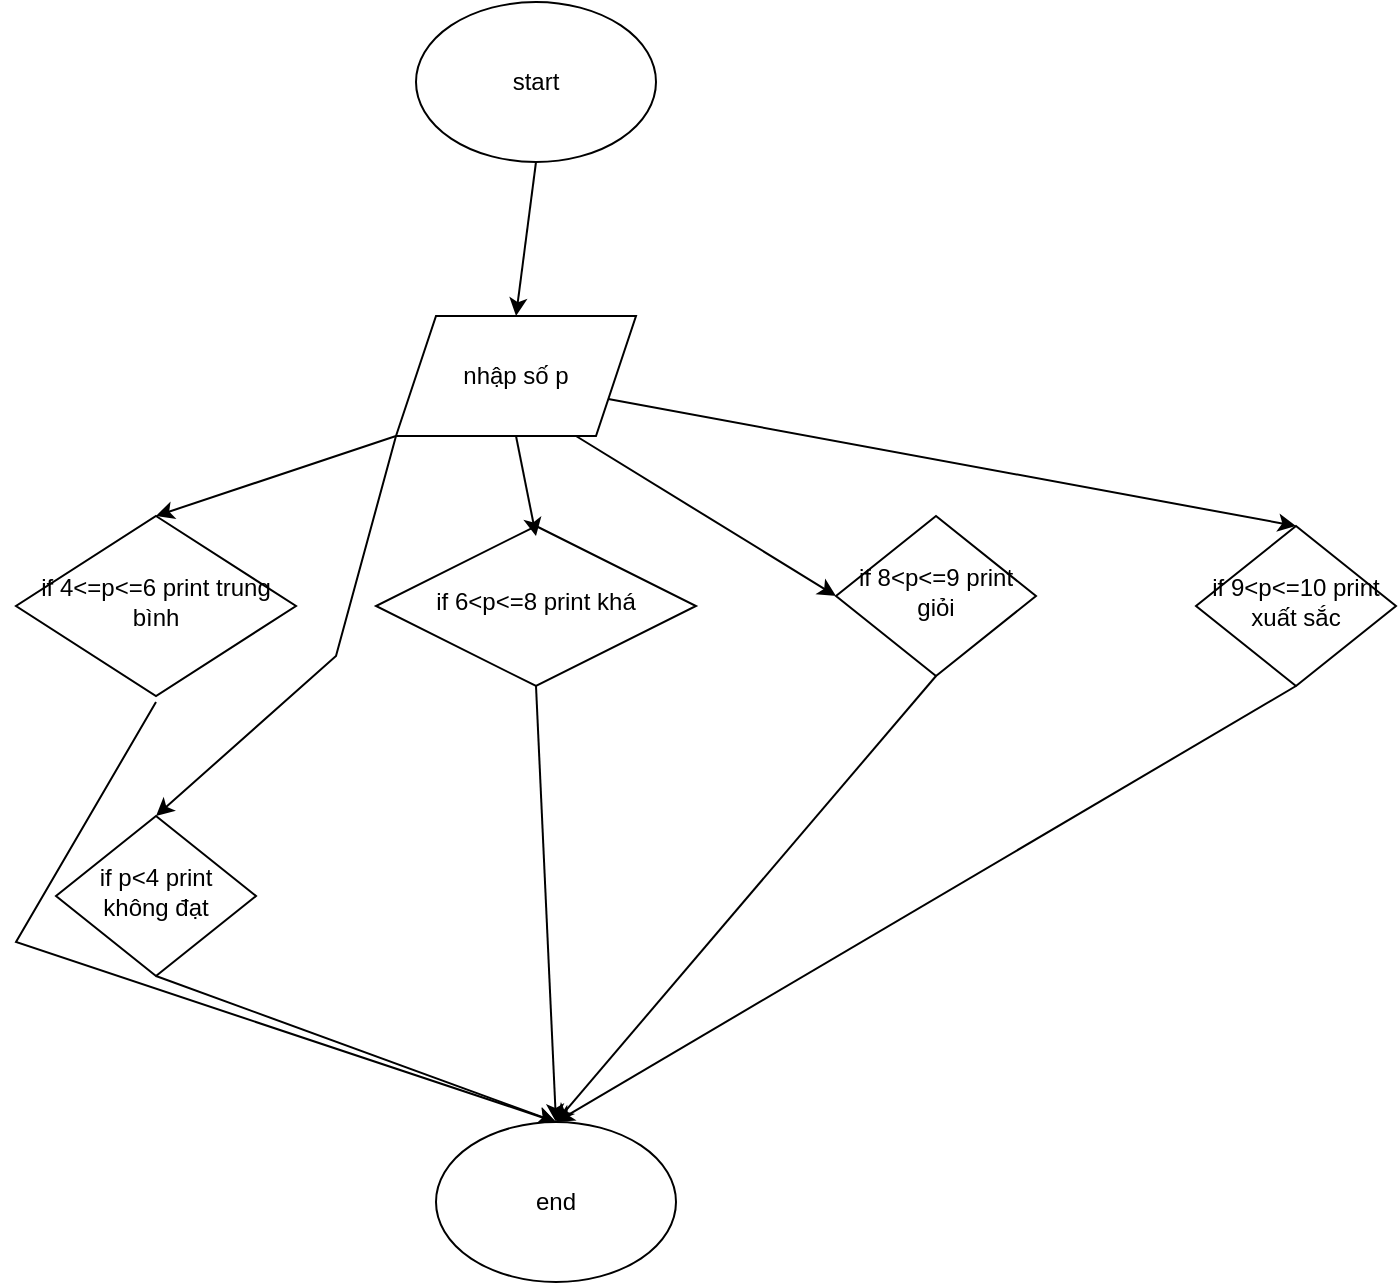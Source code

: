 <mxfile version="24.8.6">
  <diagram id="C5RBs43oDa-KdzZeNtuy" name="Page-1">
    <mxGraphModel dx="786" dy="463" grid="1" gridSize="10" guides="1" tooltips="1" connect="1" arrows="1" fold="1" page="1" pageScale="1" pageWidth="827" pageHeight="1169" math="0" shadow="0">
      <root>
        <mxCell id="WIyWlLk6GJQsqaUBKTNV-0" />
        <mxCell id="WIyWlLk6GJQsqaUBKTNV-1" parent="WIyWlLk6GJQsqaUBKTNV-0" />
        <mxCell id="WIyWlLk6GJQsqaUBKTNV-6" value="if 6&amp;lt;p&amp;lt;=8 print khá" style="rhombus;whiteSpace=wrap;html=1;shadow=0;fontFamily=Helvetica;fontSize=12;align=center;strokeWidth=1;spacing=6;spacingTop=-4;" parent="WIyWlLk6GJQsqaUBKTNV-1" vertex="1">
          <mxGeometry x="190" y="262" width="160" height="80" as="geometry" />
        </mxCell>
        <mxCell id="E4LMqhUSWvnzisseyjEn-3" value="if 4&amp;lt;=p&amp;lt;=6 print trung bình" style="rhombus;whiteSpace=wrap;html=1;shadow=0;fontFamily=Helvetica;fontSize=12;align=center;strokeWidth=1;spacing=6;spacingTop=-4;" parent="WIyWlLk6GJQsqaUBKTNV-1" vertex="1">
          <mxGeometry x="10" y="257" width="140" height="90" as="geometry" />
        </mxCell>
        <mxCell id="E4LMqhUSWvnzisseyjEn-17" value="if p&amp;lt;4 print không đạt" style="rhombus;whiteSpace=wrap;html=1;shadow=0;fontFamily=Helvetica;fontSize=12;align=center;strokeWidth=1;spacing=6;spacingTop=-4;" parent="WIyWlLk6GJQsqaUBKTNV-1" vertex="1">
          <mxGeometry x="30" y="407" width="100" height="80" as="geometry" />
        </mxCell>
        <mxCell id="E4LMqhUSWvnzisseyjEn-18" value="if 8&amp;lt;p&amp;lt;=9 print giỏi" style="rhombus;whiteSpace=wrap;html=1;shadow=0;fontFamily=Helvetica;fontSize=12;align=center;strokeWidth=1;spacing=6;spacingTop=-4;" parent="WIyWlLk6GJQsqaUBKTNV-1" vertex="1">
          <mxGeometry x="420" y="257" width="100" height="80" as="geometry" />
        </mxCell>
        <mxCell id="E4LMqhUSWvnzisseyjEn-19" value="if 9&amp;lt;p&amp;lt;=10 print xuất sắc" style="rhombus;whiteSpace=wrap;html=1;shadow=0;fontFamily=Helvetica;fontSize=12;align=center;strokeWidth=1;spacing=6;spacingTop=-4;" parent="WIyWlLk6GJQsqaUBKTNV-1" vertex="1">
          <mxGeometry x="600" y="262" width="100" height="80" as="geometry" />
        </mxCell>
        <mxCell id="wD7-LloLL6VZawN8UfZ--0" value="nhập số p" style="shape=parallelogram;perimeter=parallelogramPerimeter;whiteSpace=wrap;html=1;fixedSize=1;" vertex="1" parent="WIyWlLk6GJQsqaUBKTNV-1">
          <mxGeometry x="200" y="157" width="120" height="60" as="geometry" />
        </mxCell>
        <mxCell id="wD7-LloLL6VZawN8UfZ--1" value="" style="endArrow=classic;html=1;rounded=0;exitX=0.5;exitY=1;exitDx=0;exitDy=0;" edge="1" parent="WIyWlLk6GJQsqaUBKTNV-1" source="wD7-LloLL6VZawN8UfZ--0">
          <mxGeometry width="50" height="50" relative="1" as="geometry">
            <mxPoint x="270" y="457" as="sourcePoint" />
            <mxPoint x="270" y="267" as="targetPoint" />
          </mxGeometry>
        </mxCell>
        <mxCell id="wD7-LloLL6VZawN8UfZ--2" value="" style="endArrow=classic;html=1;rounded=0;exitX=0.75;exitY=1;exitDx=0;exitDy=0;entryX=0;entryY=0.5;entryDx=0;entryDy=0;" edge="1" parent="WIyWlLk6GJQsqaUBKTNV-1" source="wD7-LloLL6VZawN8UfZ--0" target="E4LMqhUSWvnzisseyjEn-18">
          <mxGeometry width="50" height="50" relative="1" as="geometry">
            <mxPoint x="410" y="457" as="sourcePoint" />
            <mxPoint x="460" y="407" as="targetPoint" />
          </mxGeometry>
        </mxCell>
        <mxCell id="wD7-LloLL6VZawN8UfZ--4" value="" style="endArrow=classic;html=1;rounded=0;exitX=0;exitY=1;exitDx=0;exitDy=0;entryX=0.5;entryY=0;entryDx=0;entryDy=0;" edge="1" parent="WIyWlLk6GJQsqaUBKTNV-1" source="wD7-LloLL6VZawN8UfZ--0" target="E4LMqhUSWvnzisseyjEn-3">
          <mxGeometry width="50" height="50" relative="1" as="geometry">
            <mxPoint x="140" y="287" as="sourcePoint" />
            <mxPoint x="190" y="237" as="targetPoint" />
          </mxGeometry>
        </mxCell>
        <mxCell id="wD7-LloLL6VZawN8UfZ--5" value="" style="endArrow=classic;html=1;rounded=0;exitX=1;exitY=0.75;exitDx=0;exitDy=0;entryX=0.5;entryY=0;entryDx=0;entryDy=0;" edge="1" parent="WIyWlLk6GJQsqaUBKTNV-1" source="wD7-LloLL6VZawN8UfZ--0" target="E4LMqhUSWvnzisseyjEn-19">
          <mxGeometry width="50" height="50" relative="1" as="geometry">
            <mxPoint x="490" y="247" as="sourcePoint" />
            <mxPoint x="540" y="197" as="targetPoint" />
          </mxGeometry>
        </mxCell>
        <mxCell id="wD7-LloLL6VZawN8UfZ--6" value="" style="endArrow=classic;html=1;rounded=0;entryX=0.5;entryY=0;entryDx=0;entryDy=0;exitX=0;exitY=1;exitDx=0;exitDy=0;" edge="1" parent="WIyWlLk6GJQsqaUBKTNV-1" source="wD7-LloLL6VZawN8UfZ--0" target="E4LMqhUSWvnzisseyjEn-17">
          <mxGeometry width="50" height="50" relative="1" as="geometry">
            <mxPoint x="140" y="387" as="sourcePoint" />
            <mxPoint x="190" y="337" as="targetPoint" />
            <Array as="points">
              <mxPoint x="170" y="327" />
            </Array>
          </mxGeometry>
        </mxCell>
        <mxCell id="wD7-LloLL6VZawN8UfZ--7" value="" style="endArrow=classic;html=1;rounded=0;exitX=0.5;exitY=1;exitDx=0;exitDy=0;entryX=0.5;entryY=0;entryDx=0;entryDy=0;" edge="1" parent="WIyWlLk6GJQsqaUBKTNV-1" source="wD7-LloLL6VZawN8UfZ--8" target="wD7-LloLL6VZawN8UfZ--0">
          <mxGeometry width="50" height="50" relative="1" as="geometry">
            <mxPoint x="250" y="150" as="sourcePoint" />
            <mxPoint x="300" y="100" as="targetPoint" />
          </mxGeometry>
        </mxCell>
        <mxCell id="wD7-LloLL6VZawN8UfZ--8" value="start" style="ellipse;whiteSpace=wrap;html=1;" vertex="1" parent="WIyWlLk6GJQsqaUBKTNV-1">
          <mxGeometry x="210" width="120" height="80" as="geometry" />
        </mxCell>
        <mxCell id="wD7-LloLL6VZawN8UfZ--9" value="" style="endArrow=classic;html=1;rounded=0;exitX=0.5;exitY=1;exitDx=0;exitDy=0;" edge="1" parent="WIyWlLk6GJQsqaUBKTNV-1" source="E4LMqhUSWvnzisseyjEn-17">
          <mxGeometry width="50" height="50" relative="1" as="geometry">
            <mxPoint x="150" y="487" as="sourcePoint" />
            <mxPoint x="280" y="560" as="targetPoint" />
          </mxGeometry>
        </mxCell>
        <mxCell id="wD7-LloLL6VZawN8UfZ--10" value="" style="endArrow=classic;html=1;rounded=0;exitX=0.5;exitY=1;exitDx=0;exitDy=0;" edge="1" parent="WIyWlLk6GJQsqaUBKTNV-1" source="WIyWlLk6GJQsqaUBKTNV-6">
          <mxGeometry width="50" height="50" relative="1" as="geometry">
            <mxPoint x="300" y="460" as="sourcePoint" />
            <mxPoint x="280" y="560" as="targetPoint" />
          </mxGeometry>
        </mxCell>
        <mxCell id="wD7-LloLL6VZawN8UfZ--11" value="" style="endArrow=classic;html=1;rounded=0;" edge="1" parent="WIyWlLk6GJQsqaUBKTNV-1">
          <mxGeometry width="50" height="50" relative="1" as="geometry">
            <mxPoint x="80" y="350" as="sourcePoint" />
            <mxPoint x="280" y="560" as="targetPoint" />
            <Array as="points">
              <mxPoint x="10" y="470" />
            </Array>
          </mxGeometry>
        </mxCell>
        <mxCell id="wD7-LloLL6VZawN8UfZ--12" value="" style="endArrow=classic;html=1;rounded=0;exitX=0.5;exitY=1;exitDx=0;exitDy=0;" edge="1" parent="WIyWlLk6GJQsqaUBKTNV-1" source="E4LMqhUSWvnzisseyjEn-18">
          <mxGeometry width="50" height="50" relative="1" as="geometry">
            <mxPoint x="490" y="520" as="sourcePoint" />
            <mxPoint x="280" y="560" as="targetPoint" />
          </mxGeometry>
        </mxCell>
        <mxCell id="wD7-LloLL6VZawN8UfZ--13" value="" style="endArrow=classic;html=1;rounded=0;exitX=0.5;exitY=1;exitDx=0;exitDy=0;" edge="1" parent="WIyWlLk6GJQsqaUBKTNV-1" source="E4LMqhUSWvnzisseyjEn-19">
          <mxGeometry width="50" height="50" relative="1" as="geometry">
            <mxPoint x="600" y="460" as="sourcePoint" />
            <mxPoint x="280" y="560" as="targetPoint" />
          </mxGeometry>
        </mxCell>
        <mxCell id="wD7-LloLL6VZawN8UfZ--14" value="end" style="ellipse;whiteSpace=wrap;html=1;" vertex="1" parent="WIyWlLk6GJQsqaUBKTNV-1">
          <mxGeometry x="220" y="560" width="120" height="80" as="geometry" />
        </mxCell>
      </root>
    </mxGraphModel>
  </diagram>
</mxfile>
